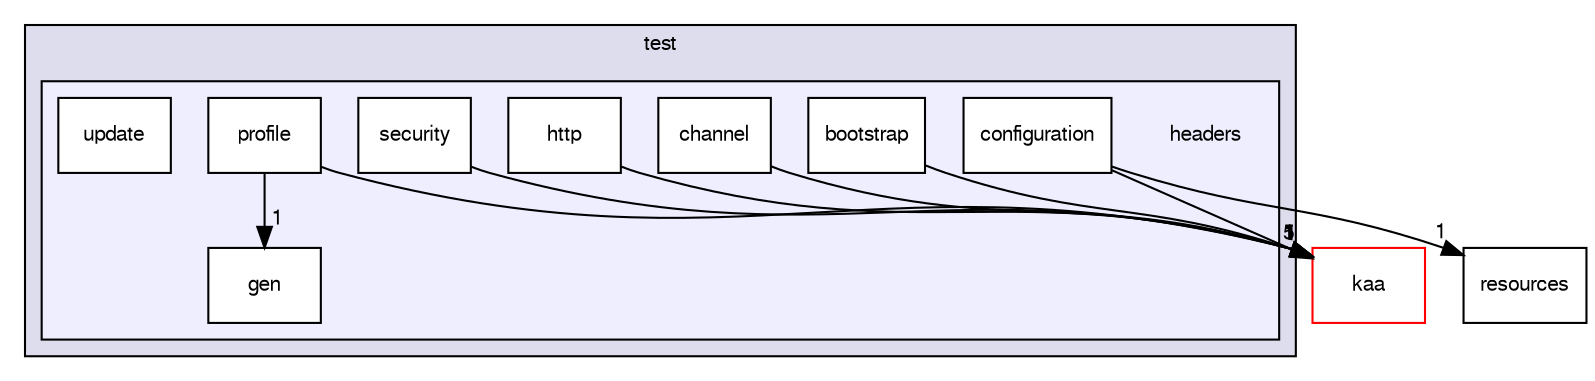 digraph "/var/lib/jenkins/workspace/kaa_public/client/client-multi/client-cpp/test/headers" {
  bgcolor=transparent;
  compound=true
  node [ fontsize="10", fontname="FreeSans"];
  edge [ labelfontsize="10", labelfontname="FreeSans"];
  subgraph clusterdir_90093dac977d6cfeb7a8194940d24132 {
    graph [ bgcolor="#ddddee", pencolor="black", label="test" fontname="FreeSans", fontsize="10", URL="dir_90093dac977d6cfeb7a8194940d24132.html"]
  subgraph clusterdir_4a95a1809dd8e4bac4fff958db3a7f05 {
    graph [ bgcolor="#eeeeff", pencolor="black", label="" URL="dir_4a95a1809dd8e4bac4fff958db3a7f05.html"];
    dir_4a95a1809dd8e4bac4fff958db3a7f05 [shape=plaintext label="headers"];
    dir_4700f3ad9e429ac2f07018b7d2605122 [shape=box label="bootstrap" color="black" fillcolor="white" style="filled" URL="dir_4700f3ad9e429ac2f07018b7d2605122.html"];
    dir_4c84c1f7ee4c2b82c3d49e35efdbdc82 [shape=box label="channel" color="black" fillcolor="white" style="filled" URL="dir_4c84c1f7ee4c2b82c3d49e35efdbdc82.html"];
    dir_7132e2923df7e3170b54132cf400615e [shape=box label="configuration" color="black" fillcolor="white" style="filled" URL="dir_7132e2923df7e3170b54132cf400615e.html"];
    dir_5ab604a5a713963007a777dd1e1305be [shape=box label="gen" color="black" fillcolor="white" style="filled" URL="dir_5ab604a5a713963007a777dd1e1305be.html"];
    dir_acd765ce4374a756717ad5a48cf05a42 [shape=box label="http" color="black" fillcolor="white" style="filled" URL="dir_acd765ce4374a756717ad5a48cf05a42.html"];
    dir_82a315239833cdc701af1fa7b8d2f958 [shape=box label="profile" color="black" fillcolor="white" style="filled" URL="dir_82a315239833cdc701af1fa7b8d2f958.html"];
    dir_30d51aa25e72fd140cb2d03e0d4b3d91 [shape=box label="security" color="black" fillcolor="white" style="filled" URL="dir_30d51aa25e72fd140cb2d03e0d4b3d91.html"];
    dir_6edce3bbd208485085a997b46efbbfde [shape=box label="update" color="black" fillcolor="white" style="filled" URL="dir_6edce3bbd208485085a997b46efbbfde.html"];
  }
  }
  dir_1ac78b1500c3fd9a977bacb448b54d1a [shape=box label="kaa" color="red" URL="dir_1ac78b1500c3fd9a977bacb448b54d1a.html"];
  dir_4836519ec105d6e7b10f505988067070 [shape=box label="resources" URL="dir_4836519ec105d6e7b10f505988067070.html"];
  dir_4700f3ad9e429ac2f07018b7d2605122->dir_1ac78b1500c3fd9a977bacb448b54d1a [headlabel="1", labeldistance=1.5 headhref="dir_000070_000040.html"];
  dir_4c84c1f7ee4c2b82c3d49e35efdbdc82->dir_1ac78b1500c3fd9a977bacb448b54d1a [headlabel="1", labeldistance=1.5 headhref="dir_000071_000040.html"];
  dir_30d51aa25e72fd140cb2d03e0d4b3d91->dir_1ac78b1500c3fd9a977bacb448b54d1a [headlabel="1", labeldistance=1.5 headhref="dir_000075_000040.html"];
  dir_acd765ce4374a756717ad5a48cf05a42->dir_1ac78b1500c3fd9a977bacb448b54d1a [headlabel="5", labeldistance=1.5 headhref="dir_000073_000040.html"];
  dir_7132e2923df7e3170b54132cf400615e->dir_1ac78b1500c3fd9a977bacb448b54d1a [headlabel="1", labeldistance=1.5 headhref="dir_000072_000040.html"];
  dir_7132e2923df7e3170b54132cf400615e->dir_4836519ec105d6e7b10f505988067070 [headlabel="1", labeldistance=1.5 headhref="dir_000072_000090.html"];
  dir_82a315239833cdc701af1fa7b8d2f958->dir_1ac78b1500c3fd9a977bacb448b54d1a [headlabel="1", labeldistance=1.5 headhref="dir_000074_000040.html"];
  dir_82a315239833cdc701af1fa7b8d2f958->dir_5ab604a5a713963007a777dd1e1305be [headlabel="1", labeldistance=1.5 headhref="dir_000074_000059.html"];
}
